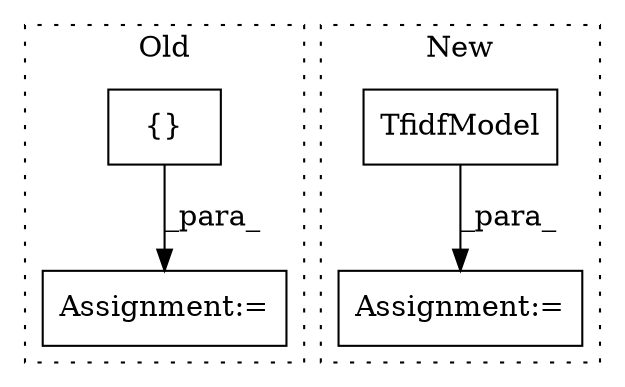 digraph G {
subgraph cluster0 {
1 [label="{}" a="4" s="8488" l="2" shape="box"];
3 [label="Assignment:=" a="7" s="8470" l="1" shape="box"];
label = "Old";
style="dotted";
}
subgraph cluster1 {
2 [label="TfidfModel" a="32" s="6460,6483" l="11,1" shape="box"];
4 [label="Assignment:=" a="7" s="6502" l="1" shape="box"];
label = "New";
style="dotted";
}
1 -> 3 [label="_para_"];
2 -> 4 [label="_para_"];
}